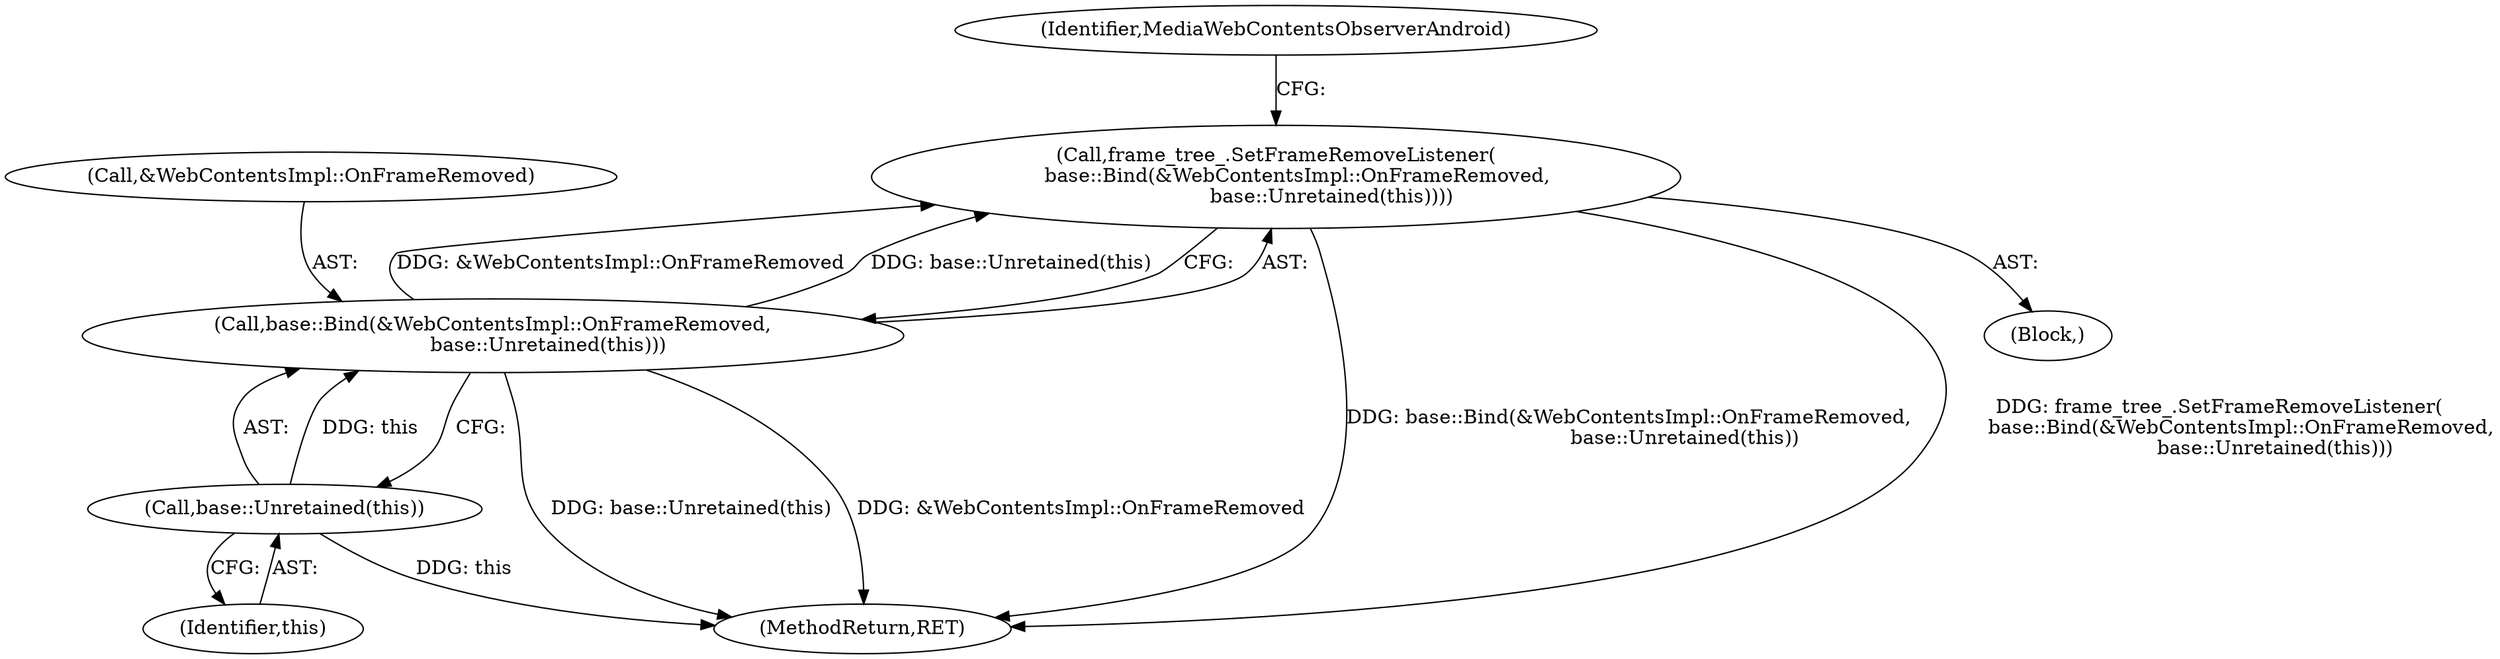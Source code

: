 digraph "1_Chrome_75ca8ffd7bd7c58ace1144df05e1307d8d707662_1@API" {
"1000103" [label="(Call,frame_tree_.SetFrameRemoveListener(\n       base::Bind(&WebContentsImpl::OnFrameRemoved,\n                  base::Unretained(this))))"];
"1000104" [label="(Call,base::Bind(&WebContentsImpl::OnFrameRemoved,\n                  base::Unretained(this)))"];
"1000107" [label="(Call,base::Unretained(this))"];
"1000108" [label="(Identifier,this)"];
"1000104" [label="(Call,base::Bind(&WebContentsImpl::OnFrameRemoved,\n                  base::Unretained(this)))"];
"1000102" [label="(Block,)"];
"1000111" [label="(Identifier,MediaWebContentsObserverAndroid)"];
"1000107" [label="(Call,base::Unretained(this))"];
"1000105" [label="(Call,&WebContentsImpl::OnFrameRemoved)"];
"1000118" [label="(MethodReturn,RET)"];
"1000103" [label="(Call,frame_tree_.SetFrameRemoveListener(\n       base::Bind(&WebContentsImpl::OnFrameRemoved,\n                  base::Unretained(this))))"];
"1000103" -> "1000102"  [label="AST: "];
"1000103" -> "1000104"  [label="CFG: "];
"1000104" -> "1000103"  [label="AST: "];
"1000111" -> "1000103"  [label="CFG: "];
"1000103" -> "1000118"  [label="DDG: base::Bind(&WebContentsImpl::OnFrameRemoved,\n                  base::Unretained(this))"];
"1000103" -> "1000118"  [label="DDG: frame_tree_.SetFrameRemoveListener(\n       base::Bind(&WebContentsImpl::OnFrameRemoved,\n                  base::Unretained(this)))"];
"1000104" -> "1000103"  [label="DDG: &WebContentsImpl::OnFrameRemoved"];
"1000104" -> "1000103"  [label="DDG: base::Unretained(this)"];
"1000104" -> "1000107"  [label="CFG: "];
"1000105" -> "1000104"  [label="AST: "];
"1000107" -> "1000104"  [label="AST: "];
"1000104" -> "1000118"  [label="DDG: base::Unretained(this)"];
"1000104" -> "1000118"  [label="DDG: &WebContentsImpl::OnFrameRemoved"];
"1000107" -> "1000104"  [label="DDG: this"];
"1000107" -> "1000108"  [label="CFG: "];
"1000108" -> "1000107"  [label="AST: "];
"1000107" -> "1000118"  [label="DDG: this"];
}
